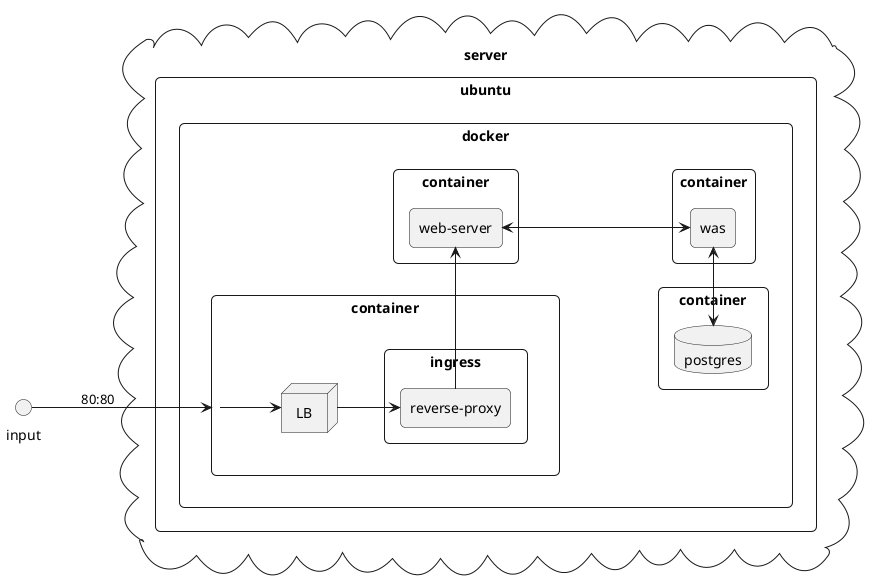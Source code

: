 @startuml
left to right direction
skinparam roundCorner 10

circle input{}

cloud server as server{
    rectangle ubuntu as ubuntu {
        rectangle docker as docker {
            rectangle container as was {
                rectangle was as wasApp {
                }
            }
            rectangle container as web {
                rectangle web-server as webApp{
                }
            }
            rectangle container as db{
                database postgres as dbApp{
                }
            }
            rectangle container as nginx {
             node LB as LB {
             }
            rectangle ingress {
                rectangle reverse-proxy as reverseProxy {
                }
            }
            }
        }
    }
    input ==> nginx : "80:80"
    nginx ==> LB
    LB ==> reverseProxy
    reverseProxy =up> webApp
    webApp <==> wasApp
    dbApp <=down> wasApp
}


@enduml